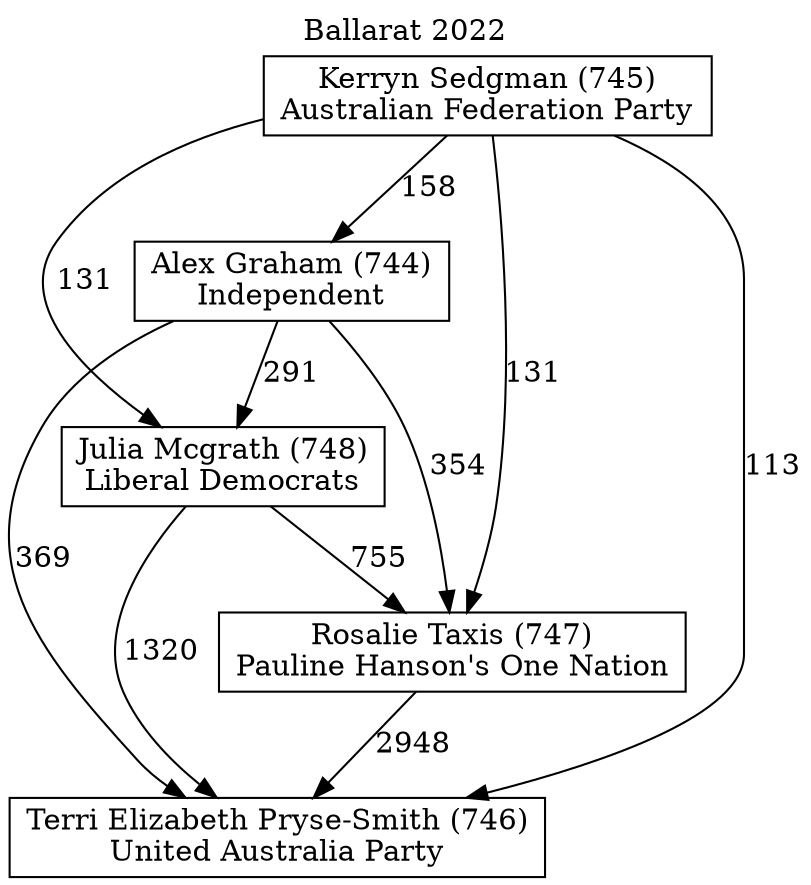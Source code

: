 // House preference flow
digraph "Terri Elizabeth Pryse-Smith (746)_Ballarat_2022" {
	graph [label="Ballarat 2022" labelloc=t mclimit=10]
	node [shape=box]
	"Terri Elizabeth Pryse-Smith (746)" [label="Terri Elizabeth Pryse-Smith (746)
United Australia Party"]
	"Rosalie Taxis (747)" [label="Rosalie Taxis (747)
Pauline Hanson's One Nation"]
	"Julia Mcgrath (748)" [label="Julia Mcgrath (748)
Liberal Democrats"]
	"Alex Graham (744)" [label="Alex Graham (744)
Independent"]
	"Kerryn Sedgman (745)" [label="Kerryn Sedgman (745)
Australian Federation Party"]
	"Rosalie Taxis (747)" -> "Terri Elizabeth Pryse-Smith (746)" [label=2948]
	"Julia Mcgrath (748)" -> "Rosalie Taxis (747)" [label=755]
	"Alex Graham (744)" -> "Julia Mcgrath (748)" [label=291]
	"Kerryn Sedgman (745)" -> "Alex Graham (744)" [label=158]
	"Julia Mcgrath (748)" -> "Terri Elizabeth Pryse-Smith (746)" [label=1320]
	"Alex Graham (744)" -> "Terri Elizabeth Pryse-Smith (746)" [label=369]
	"Kerryn Sedgman (745)" -> "Terri Elizabeth Pryse-Smith (746)" [label=113]
	"Kerryn Sedgman (745)" -> "Julia Mcgrath (748)" [label=131]
	"Alex Graham (744)" -> "Rosalie Taxis (747)" [label=354]
	"Kerryn Sedgman (745)" -> "Rosalie Taxis (747)" [label=131]
}
